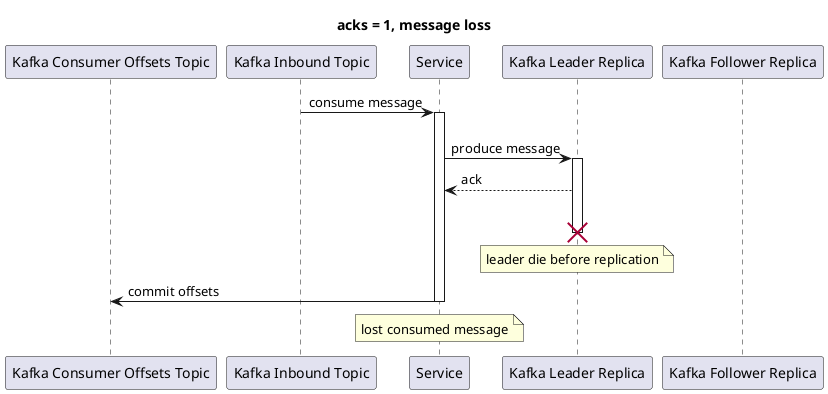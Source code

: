 @startuml

participant offset as "Kafka Consumer Offsets Topic"
participant inbound as "Kafka Inbound Topic"
participant service as "Service"
participant leader as "Kafka Leader Replica"
participant follower as "Kafka Follower Replica"

title acks = 1, message loss

inbound -> service : consume message
activate service
offset -[hidden]-> service
service -> leader : produce message
activate leader
leader --> service : ack
leader -[hidden]-> service
leader -[hidden]-> service
leader -[hidden]-> service
destroy leader
note over leader : leader die before replication
deactivate leader
service -> offset : commit offsets
deactivate service

note over service : lost consumed message
@enduml
